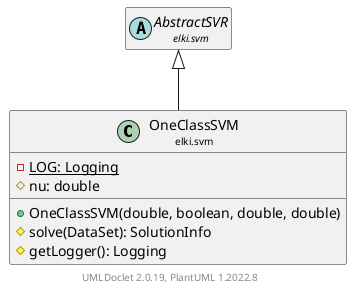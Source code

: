 @startuml
    remove .*\.(Instance|Par|Parameterizer|Factory)$
    set namespaceSeparator none
    hide empty fields
    hide empty methods

    class "<size:14>OneClassSVM\n<size:10>elki.svm" as elki.svm.OneClassSVM [[OneClassSVM.html]] {
        {static} -LOG: Logging
        #nu: double
        +OneClassSVM(double, boolean, double, double)
        #solve(DataSet): SolutionInfo
        #getLogger(): Logging
    }

    abstract class "<size:14>AbstractSVR\n<size:10>elki.svm" as elki.svm.AbstractSVR [[AbstractSVR.html]]

    elki.svm.AbstractSVR <|-- elki.svm.OneClassSVM

    center footer UMLDoclet 2.0.19, PlantUML 1.2022.8
@enduml
